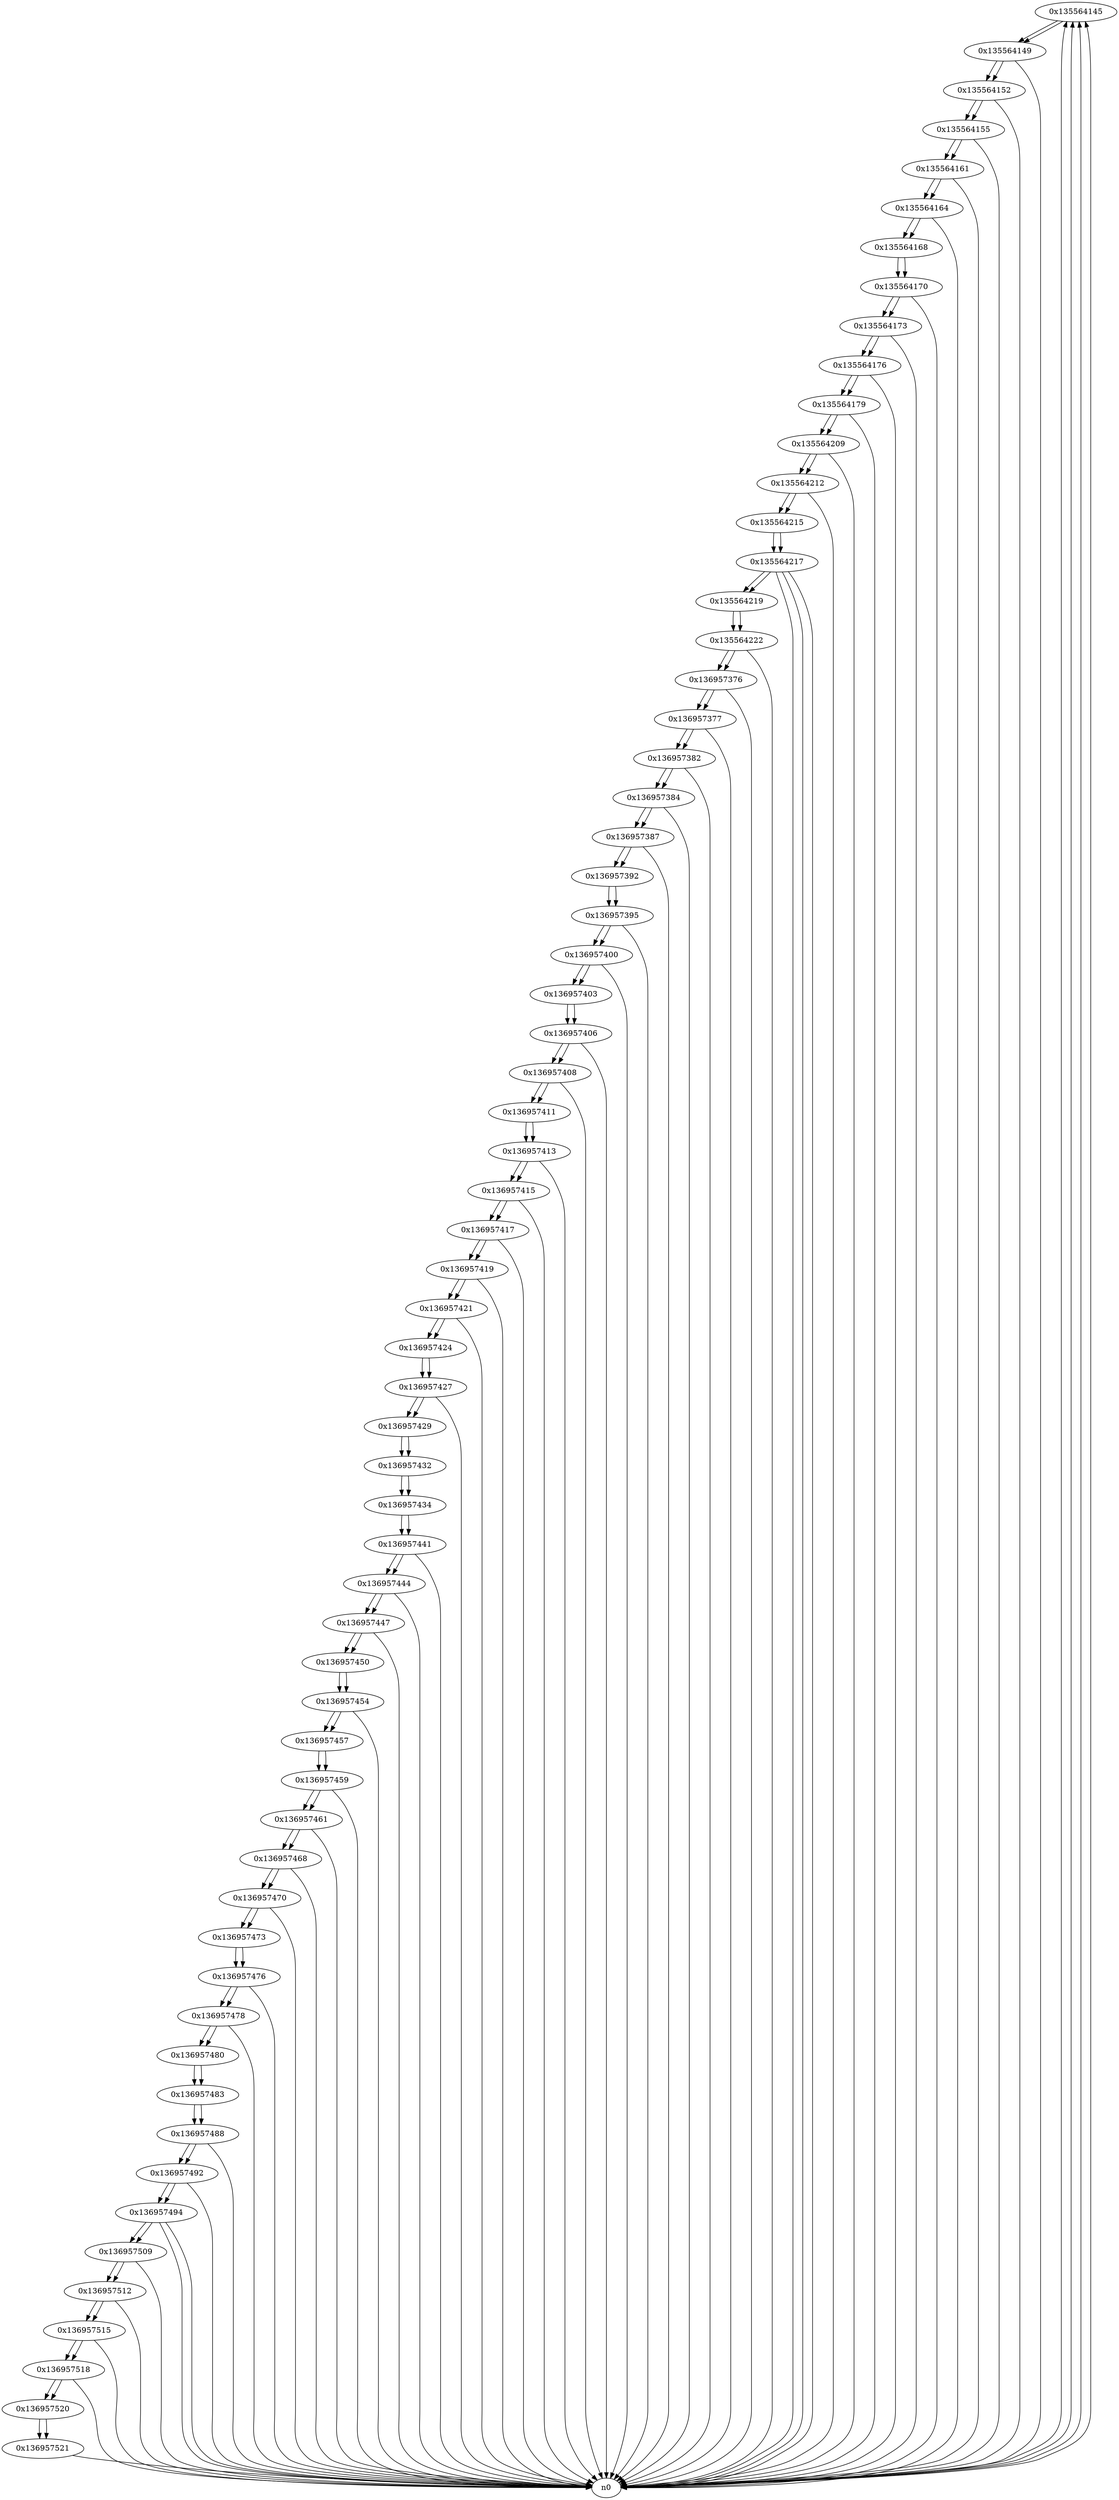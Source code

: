 digraph G{
/* nodes */
  n1 [label="0x135564145"]
  n2 [label="0x135564149"]
  n3 [label="0x135564152"]
  n4 [label="0x135564155"]
  n5 [label="0x135564161"]
  n6 [label="0x135564164"]
  n7 [label="0x135564168"]
  n8 [label="0x135564170"]
  n9 [label="0x135564173"]
  n10 [label="0x135564176"]
  n11 [label="0x135564179"]
  n12 [label="0x135564209"]
  n13 [label="0x135564212"]
  n14 [label="0x135564215"]
  n15 [label="0x135564217"]
  n16 [label="0x135564219"]
  n17 [label="0x135564222"]
  n18 [label="0x136957376"]
  n19 [label="0x136957377"]
  n20 [label="0x136957382"]
  n21 [label="0x136957384"]
  n22 [label="0x136957387"]
  n23 [label="0x136957392"]
  n24 [label="0x136957395"]
  n25 [label="0x136957400"]
  n26 [label="0x136957403"]
  n27 [label="0x136957406"]
  n28 [label="0x136957408"]
  n29 [label="0x136957411"]
  n30 [label="0x136957413"]
  n31 [label="0x136957415"]
  n32 [label="0x136957417"]
  n33 [label="0x136957419"]
  n34 [label="0x136957421"]
  n35 [label="0x136957424"]
  n36 [label="0x136957427"]
  n37 [label="0x136957429"]
  n38 [label="0x136957432"]
  n39 [label="0x136957434"]
  n40 [label="0x136957441"]
  n41 [label="0x136957444"]
  n42 [label="0x136957447"]
  n43 [label="0x136957450"]
  n44 [label="0x136957454"]
  n45 [label="0x136957457"]
  n46 [label="0x136957459"]
  n47 [label="0x136957461"]
  n48 [label="0x136957468"]
  n49 [label="0x136957470"]
  n50 [label="0x136957473"]
  n51 [label="0x136957476"]
  n52 [label="0x136957478"]
  n53 [label="0x136957480"]
  n54 [label="0x136957483"]
  n55 [label="0x136957488"]
  n56 [label="0x136957492"]
  n57 [label="0x136957494"]
  n58 [label="0x136957509"]
  n59 [label="0x136957512"]
  n60 [label="0x136957515"]
  n61 [label="0x136957518"]
  n62 [label="0x136957520"]
  n63 [label="0x136957521"]
/* edges */
n1 -> n2;
n0 -> n1;
n0 -> n1;
n0 -> n1;
n0 -> n1;
n2 -> n3;
n2 -> n0;
n1 -> n2;
n3 -> n4;
n3 -> n0;
n2 -> n3;
n4 -> n5;
n4 -> n0;
n3 -> n4;
n5 -> n6;
n5 -> n0;
n4 -> n5;
n6 -> n7;
n6 -> n0;
n5 -> n6;
n7 -> n8;
n6 -> n7;
n8 -> n9;
n8 -> n0;
n7 -> n8;
n9 -> n10;
n9 -> n0;
n8 -> n9;
n10 -> n11;
n10 -> n0;
n9 -> n10;
n11 -> n12;
n11 -> n0;
n10 -> n11;
n12 -> n13;
n12 -> n0;
n11 -> n12;
n13 -> n14;
n13 -> n0;
n12 -> n13;
n14 -> n15;
n13 -> n14;
n15 -> n16;
n15 -> n0;
n15 -> n0;
n15 -> n0;
n14 -> n15;
n16 -> n17;
n15 -> n16;
n17 -> n18;
n17 -> n0;
n16 -> n17;
n18 -> n19;
n18 -> n0;
n17 -> n18;
n19 -> n20;
n19 -> n0;
n18 -> n19;
n20 -> n21;
n20 -> n0;
n19 -> n20;
n21 -> n22;
n21 -> n0;
n20 -> n21;
n22 -> n23;
n22 -> n0;
n21 -> n22;
n23 -> n24;
n22 -> n23;
n24 -> n25;
n24 -> n0;
n23 -> n24;
n25 -> n26;
n25 -> n0;
n24 -> n25;
n26 -> n27;
n25 -> n26;
n27 -> n28;
n27 -> n0;
n26 -> n27;
n28 -> n29;
n28 -> n0;
n27 -> n28;
n29 -> n30;
n28 -> n29;
n30 -> n31;
n30 -> n0;
n29 -> n30;
n31 -> n32;
n31 -> n0;
n30 -> n31;
n32 -> n33;
n32 -> n0;
n31 -> n32;
n33 -> n34;
n33 -> n0;
n32 -> n33;
n34 -> n35;
n34 -> n0;
n33 -> n34;
n35 -> n36;
n34 -> n35;
n36 -> n37;
n36 -> n0;
n35 -> n36;
n37 -> n38;
n36 -> n37;
n38 -> n39;
n37 -> n38;
n39 -> n40;
n38 -> n39;
n40 -> n41;
n40 -> n0;
n39 -> n40;
n41 -> n42;
n41 -> n0;
n40 -> n41;
n42 -> n43;
n42 -> n0;
n41 -> n42;
n43 -> n44;
n42 -> n43;
n44 -> n45;
n44 -> n0;
n43 -> n44;
n45 -> n46;
n44 -> n45;
n46 -> n47;
n46 -> n0;
n45 -> n46;
n47 -> n48;
n47 -> n0;
n46 -> n47;
n48 -> n49;
n48 -> n0;
n47 -> n48;
n49 -> n50;
n49 -> n0;
n48 -> n49;
n50 -> n51;
n49 -> n50;
n51 -> n52;
n51 -> n0;
n50 -> n51;
n52 -> n53;
n52 -> n0;
n51 -> n52;
n53 -> n54;
n52 -> n53;
n54 -> n55;
n53 -> n54;
n55 -> n56;
n55 -> n0;
n54 -> n55;
n56 -> n57;
n56 -> n0;
n55 -> n56;
n57 -> n58;
n57 -> n0;
n57 -> n0;
n56 -> n57;
n58 -> n59;
n58 -> n0;
n57 -> n58;
n59 -> n60;
n59 -> n0;
n58 -> n59;
n60 -> n61;
n60 -> n0;
n59 -> n60;
n61 -> n62;
n61 -> n0;
n60 -> n61;
n62 -> n63;
n61 -> n62;
n63 -> n0;
n62 -> n63;
}
